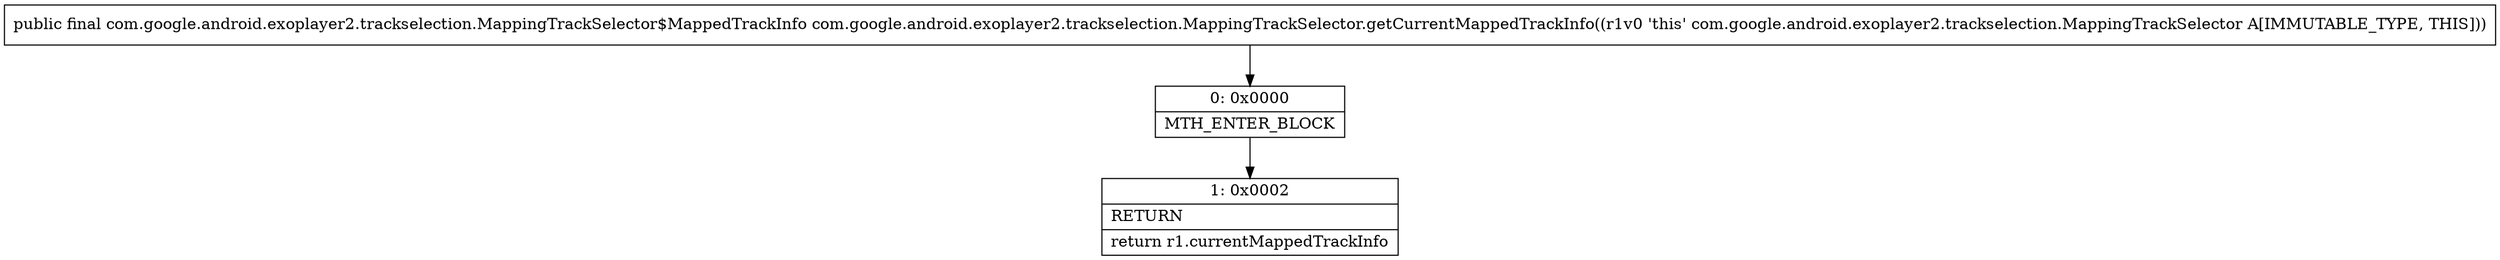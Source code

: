 digraph "CFG forcom.google.android.exoplayer2.trackselection.MappingTrackSelector.getCurrentMappedTrackInfo()Lcom\/google\/android\/exoplayer2\/trackselection\/MappingTrackSelector$MappedTrackInfo;" {
Node_0 [shape=record,label="{0\:\ 0x0000|MTH_ENTER_BLOCK\l}"];
Node_1 [shape=record,label="{1\:\ 0x0002|RETURN\l|return r1.currentMappedTrackInfo\l}"];
MethodNode[shape=record,label="{public final com.google.android.exoplayer2.trackselection.MappingTrackSelector$MappedTrackInfo com.google.android.exoplayer2.trackselection.MappingTrackSelector.getCurrentMappedTrackInfo((r1v0 'this' com.google.android.exoplayer2.trackselection.MappingTrackSelector A[IMMUTABLE_TYPE, THIS])) }"];
MethodNode -> Node_0;
Node_0 -> Node_1;
}

